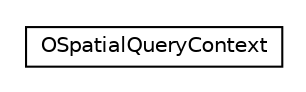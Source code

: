 #!/usr/local/bin/dot
#
# Class diagram 
# Generated by UMLGraph version R5_6-24-gf6e263 (http://www.umlgraph.org/)
#

digraph G {
	edge [fontname="Helvetica",fontsize=10,labelfontname="Helvetica",labelfontsize=10];
	node [fontname="Helvetica",fontsize=10,shape=plaintext];
	nodesep=0.25;
	ranksep=0.5;
	// com.orientechnologies.spatial.query.OSpatialQueryContext
	c698023 [label=<<table title="com.orientechnologies.spatial.query.OSpatialQueryContext" border="0" cellborder="1" cellspacing="0" cellpadding="2" port="p" href="./OSpatialQueryContext.html">
		<tr><td><table border="0" cellspacing="0" cellpadding="1">
<tr><td align="center" balign="center"> OSpatialQueryContext </td></tr>
		</table></td></tr>
		</table>>, URL="./OSpatialQueryContext.html", fontname="Helvetica", fontcolor="black", fontsize=10.0];
}

